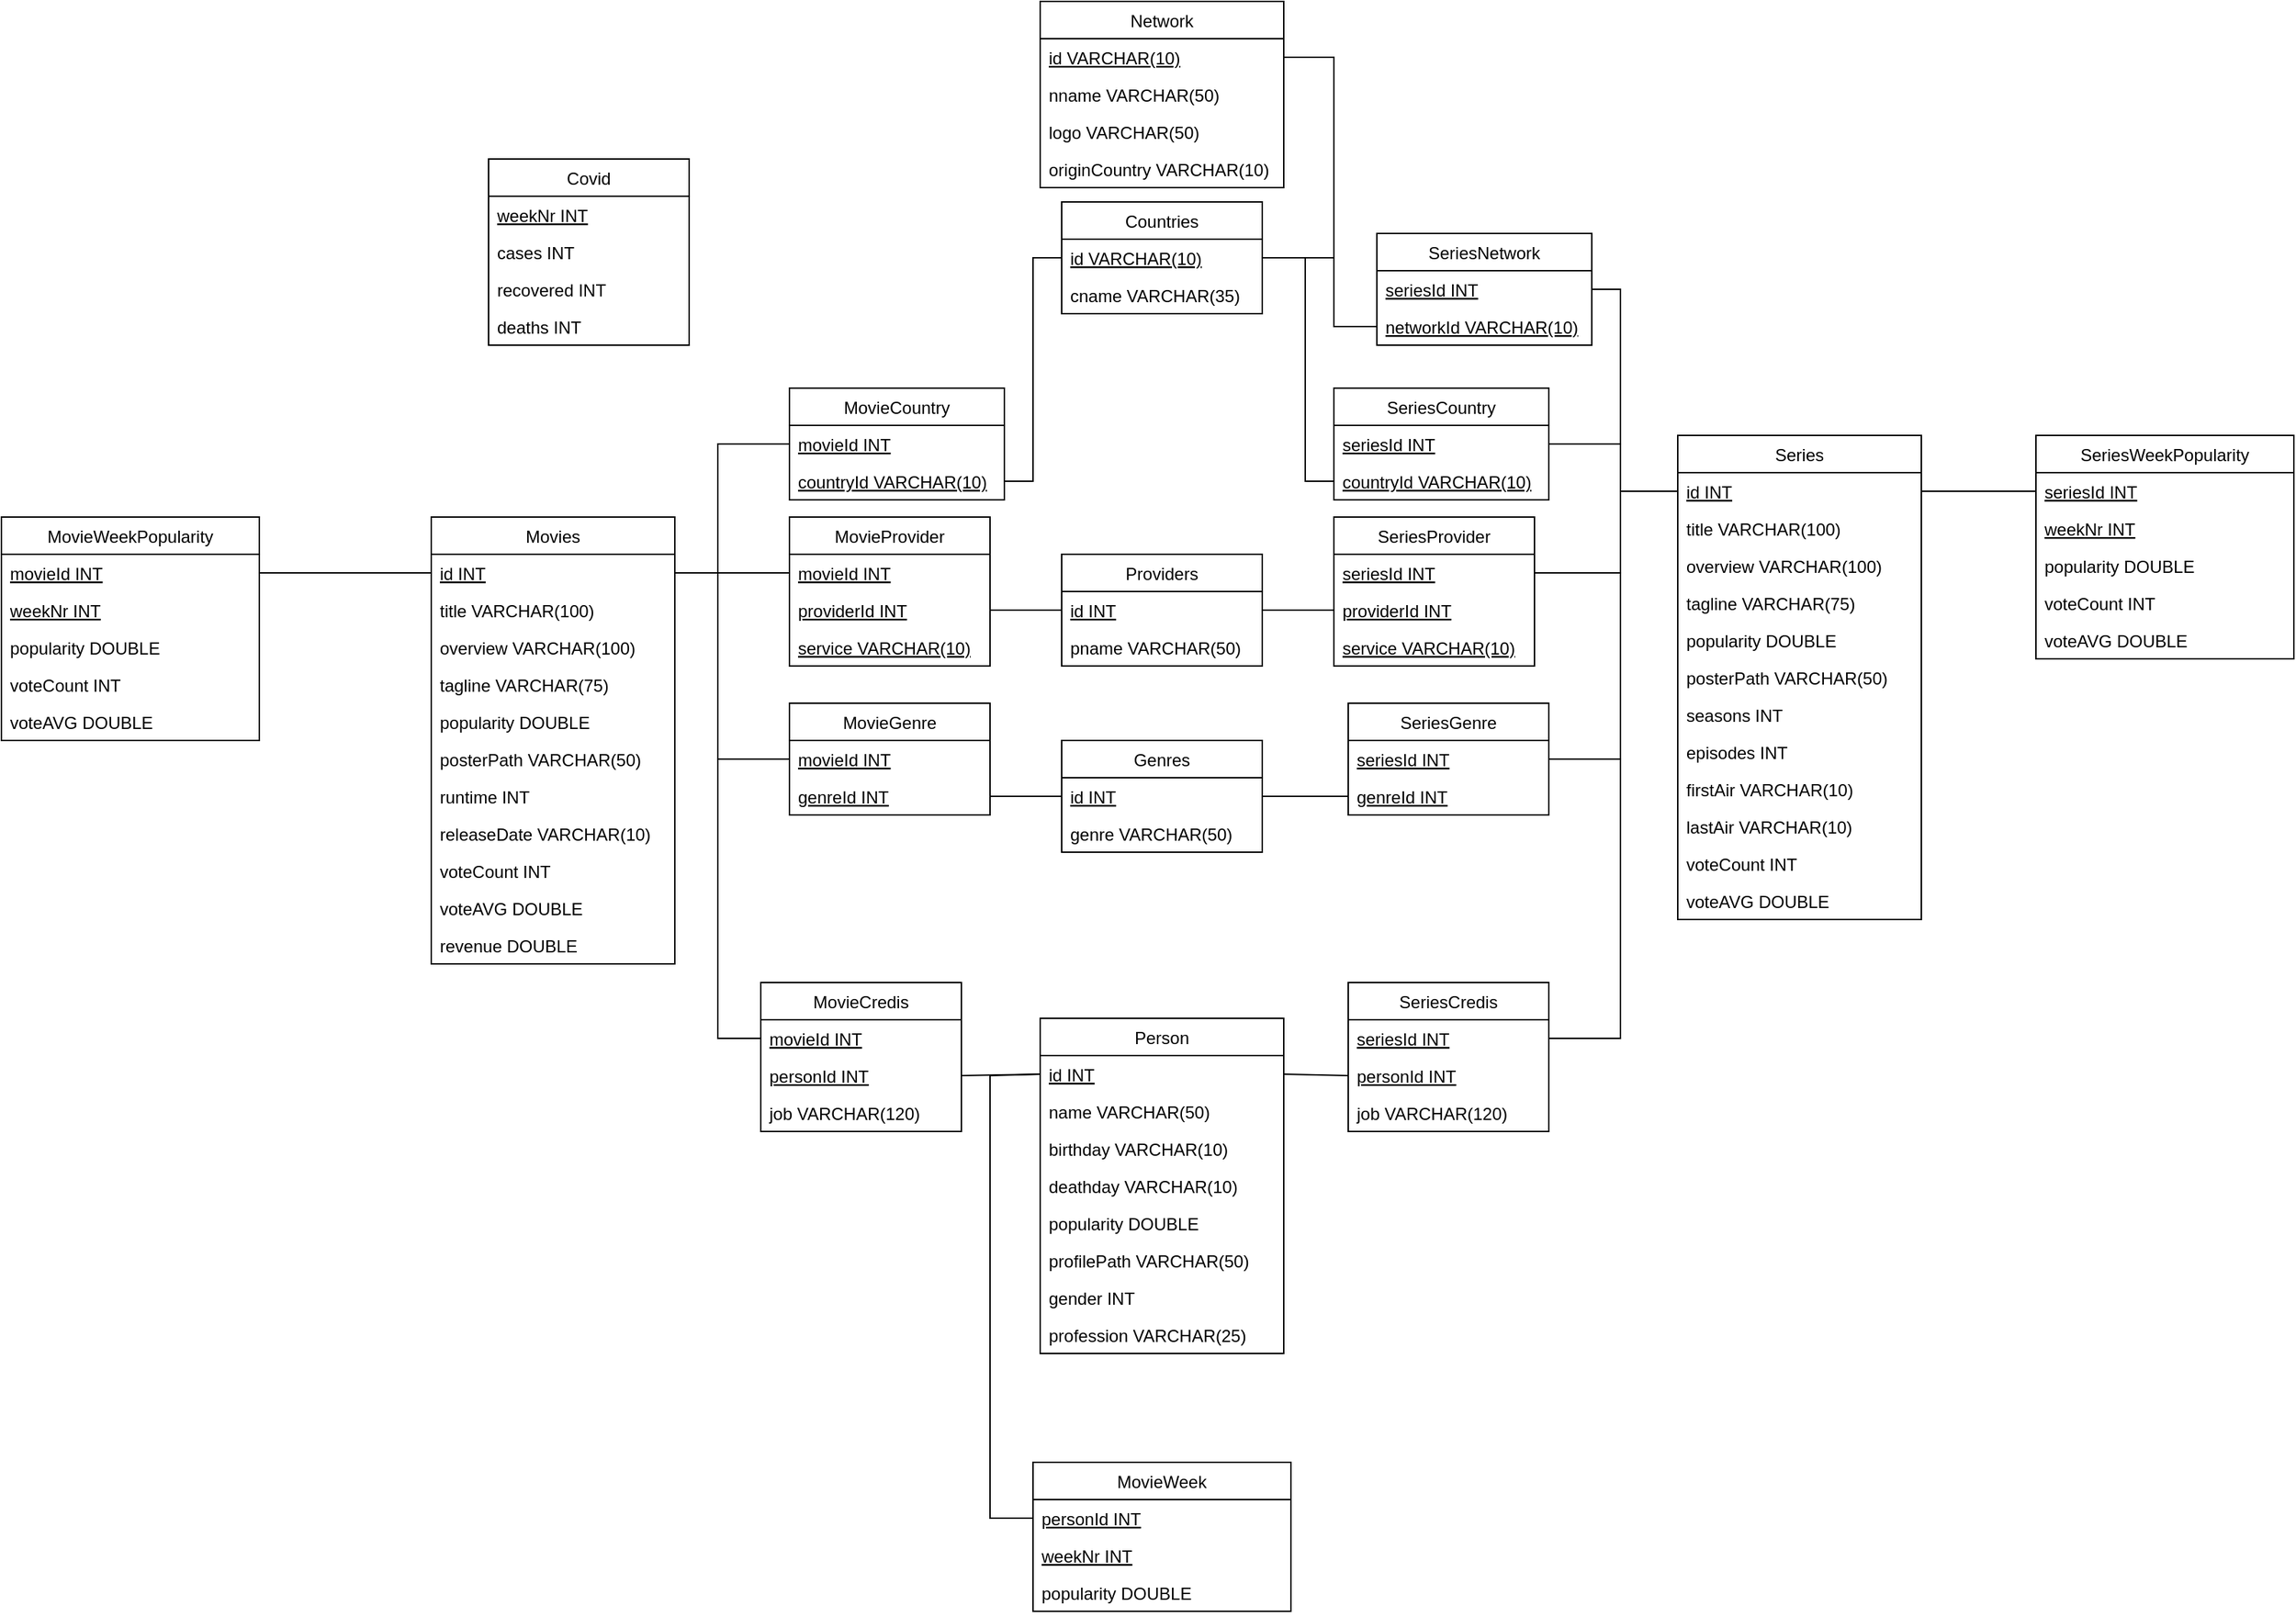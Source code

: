 <mxfile version="14.1.8" type="device"><diagram id="N5qf4eB5oFfuKfm-KICG" name="Seite-1"><mxGraphModel dx="1913" dy="1975" grid="1" gridSize="10" guides="1" tooltips="1" connect="1" arrows="1" fold="1" page="1" pageScale="1" pageWidth="827" pageHeight="1169" math="0" shadow="0"><root><mxCell id="0"/><mxCell id="1" parent="0"/><mxCell id="NU0fD-DpiRiLu9Qi3g50-1" value="Covid" style="swimlane;fontStyle=0;childLayout=stackLayout;horizontal=1;startSize=26;fillColor=none;horizontalStack=0;resizeParent=1;resizeParentMax=0;resizeLast=0;collapsible=1;marginBottom=0;" vertex="1" parent="1"><mxGeometry x="120" y="80" width="140" height="130" as="geometry"/></mxCell><mxCell id="NU0fD-DpiRiLu9Qi3g50-2" value="weekNr INT" style="text;strokeColor=none;fillColor=none;align=left;verticalAlign=top;spacingLeft=4;spacingRight=4;overflow=hidden;rotatable=0;points=[[0,0.5],[1,0.5]];portConstraint=eastwest;fontStyle=4" vertex="1" parent="NU0fD-DpiRiLu9Qi3g50-1"><mxGeometry y="26" width="140" height="26" as="geometry"/></mxCell><mxCell id="NU0fD-DpiRiLu9Qi3g50-3" value="cases INT" style="text;strokeColor=none;fillColor=none;align=left;verticalAlign=top;spacingLeft=4;spacingRight=4;overflow=hidden;rotatable=0;points=[[0,0.5],[1,0.5]];portConstraint=eastwest;" vertex="1" parent="NU0fD-DpiRiLu9Qi3g50-1"><mxGeometry y="52" width="140" height="26" as="geometry"/></mxCell><mxCell id="NU0fD-DpiRiLu9Qi3g50-4" value="recovered INT" style="text;strokeColor=none;fillColor=none;align=left;verticalAlign=top;spacingLeft=4;spacingRight=4;overflow=hidden;rotatable=0;points=[[0,0.5],[1,0.5]];portConstraint=eastwest;" vertex="1" parent="NU0fD-DpiRiLu9Qi3g50-1"><mxGeometry y="78" width="140" height="26" as="geometry"/></mxCell><mxCell id="NU0fD-DpiRiLu9Qi3g50-5" value="deaths INT" style="text;strokeColor=none;fillColor=none;align=left;verticalAlign=top;spacingLeft=4;spacingRight=4;overflow=hidden;rotatable=0;points=[[0,0.5],[1,0.5]];portConstraint=eastwest;" vertex="1" parent="NU0fD-DpiRiLu9Qi3g50-1"><mxGeometry y="104" width="140" height="26" as="geometry"/></mxCell><mxCell id="NU0fD-DpiRiLu9Qi3g50-6" value="Countries" style="swimlane;fontStyle=0;childLayout=stackLayout;horizontal=1;startSize=26;fillColor=none;horizontalStack=0;resizeParent=1;resizeParentMax=0;resizeLast=0;collapsible=1;marginBottom=0;" vertex="1" parent="1"><mxGeometry x="520" y="110" width="140" height="78" as="geometry"/></mxCell><mxCell id="NU0fD-DpiRiLu9Qi3g50-7" value="id VARCHAR(10)" style="text;strokeColor=none;fillColor=none;align=left;verticalAlign=top;spacingLeft=4;spacingRight=4;overflow=hidden;rotatable=0;points=[[0,0.5],[1,0.5]];portConstraint=eastwest;fontStyle=4" vertex="1" parent="NU0fD-DpiRiLu9Qi3g50-6"><mxGeometry y="26" width="140" height="26" as="geometry"/></mxCell><mxCell id="NU0fD-DpiRiLu9Qi3g50-8" value="cname VARCHAR(35)" style="text;strokeColor=none;fillColor=none;align=left;verticalAlign=top;spacingLeft=4;spacingRight=4;overflow=hidden;rotatable=0;points=[[0,0.5],[1,0.5]];portConstraint=eastwest;" vertex="1" parent="NU0fD-DpiRiLu9Qi3g50-6"><mxGeometry y="52" width="140" height="26" as="geometry"/></mxCell><mxCell id="NU0fD-DpiRiLu9Qi3g50-11" value="Providers" style="swimlane;fontStyle=0;childLayout=stackLayout;horizontal=1;startSize=26;fillColor=none;horizontalStack=0;resizeParent=1;resizeParentMax=0;resizeLast=0;collapsible=1;marginBottom=0;" vertex="1" parent="1"><mxGeometry x="520" y="356" width="140" height="78" as="geometry"/></mxCell><mxCell id="NU0fD-DpiRiLu9Qi3g50-12" value="id INT" style="text;strokeColor=none;fillColor=none;align=left;verticalAlign=top;spacingLeft=4;spacingRight=4;overflow=hidden;rotatable=0;points=[[0,0.5],[1,0.5]];portConstraint=eastwest;fontStyle=4" vertex="1" parent="NU0fD-DpiRiLu9Qi3g50-11"><mxGeometry y="26" width="140" height="26" as="geometry"/></mxCell><mxCell id="NU0fD-DpiRiLu9Qi3g50-13" value="pname VARCHAR(50)" style="text;strokeColor=none;fillColor=none;align=left;verticalAlign=top;spacingLeft=4;spacingRight=4;overflow=hidden;rotatable=0;points=[[0,0.5],[1,0.5]];portConstraint=eastwest;" vertex="1" parent="NU0fD-DpiRiLu9Qi3g50-11"><mxGeometry y="52" width="140" height="26" as="geometry"/></mxCell><mxCell id="NU0fD-DpiRiLu9Qi3g50-14" value="Network" style="swimlane;fontStyle=0;childLayout=stackLayout;horizontal=1;startSize=26;fillColor=none;horizontalStack=0;resizeParent=1;resizeParentMax=0;resizeLast=0;collapsible=1;marginBottom=0;" vertex="1" parent="1"><mxGeometry x="505" y="-30" width="170" height="130" as="geometry"/></mxCell><mxCell id="NU0fD-DpiRiLu9Qi3g50-15" value="id VARCHAR(10)" style="text;strokeColor=none;fillColor=none;align=left;verticalAlign=top;spacingLeft=4;spacingRight=4;overflow=hidden;rotatable=0;points=[[0,0.5],[1,0.5]];portConstraint=eastwest;fontStyle=4" vertex="1" parent="NU0fD-DpiRiLu9Qi3g50-14"><mxGeometry y="26" width="170" height="26" as="geometry"/></mxCell><mxCell id="NU0fD-DpiRiLu9Qi3g50-16" value="nname VARCHAR(50)" style="text;strokeColor=none;fillColor=none;align=left;verticalAlign=top;spacingLeft=4;spacingRight=4;overflow=hidden;rotatable=0;points=[[0,0.5],[1,0.5]];portConstraint=eastwest;" vertex="1" parent="NU0fD-DpiRiLu9Qi3g50-14"><mxGeometry y="52" width="170" height="26" as="geometry"/></mxCell><mxCell id="NU0fD-DpiRiLu9Qi3g50-17" value="logo VARCHAR(50)" style="text;strokeColor=none;fillColor=none;align=left;verticalAlign=top;spacingLeft=4;spacingRight=4;overflow=hidden;rotatable=0;points=[[0,0.5],[1,0.5]];portConstraint=eastwest;" vertex="1" parent="NU0fD-DpiRiLu9Qi3g50-14"><mxGeometry y="78" width="170" height="26" as="geometry"/></mxCell><mxCell id="NU0fD-DpiRiLu9Qi3g50-18" value="originCountry VARCHAR(10)" style="text;strokeColor=none;fillColor=none;align=left;verticalAlign=top;spacingLeft=4;spacingRight=4;overflow=hidden;rotatable=0;points=[[0,0.5],[1,0.5]];portConstraint=eastwest;" vertex="1" parent="NU0fD-DpiRiLu9Qi3g50-14"><mxGeometry y="104" width="170" height="26" as="geometry"/></mxCell><mxCell id="NU0fD-DpiRiLu9Qi3g50-20" value="Movies" style="swimlane;fontStyle=0;childLayout=stackLayout;horizontal=1;startSize=26;fillColor=none;horizontalStack=0;resizeParent=1;resizeParentMax=0;resizeLast=0;collapsible=1;marginBottom=0;" vertex="1" parent="1"><mxGeometry x="80" y="330" width="170" height="312" as="geometry"/></mxCell><mxCell id="NU0fD-DpiRiLu9Qi3g50-21" value="id INT" style="text;strokeColor=none;fillColor=none;align=left;verticalAlign=top;spacingLeft=4;spacingRight=4;overflow=hidden;rotatable=0;points=[[0,0.5],[1,0.5]];portConstraint=eastwest;fontStyle=4" vertex="1" parent="NU0fD-DpiRiLu9Qi3g50-20"><mxGeometry y="26" width="170" height="26" as="geometry"/></mxCell><mxCell id="NU0fD-DpiRiLu9Qi3g50-22" value="title VARCHAR(100)" style="text;strokeColor=none;fillColor=none;align=left;verticalAlign=top;spacingLeft=4;spacingRight=4;overflow=hidden;rotatable=0;points=[[0,0.5],[1,0.5]];portConstraint=eastwest;" vertex="1" parent="NU0fD-DpiRiLu9Qi3g50-20"><mxGeometry y="52" width="170" height="26" as="geometry"/></mxCell><mxCell id="NU0fD-DpiRiLu9Qi3g50-23" value="overview VARCHAR(100)" style="text;strokeColor=none;fillColor=none;align=left;verticalAlign=top;spacingLeft=4;spacingRight=4;overflow=hidden;rotatable=0;points=[[0,0.5],[1,0.5]];portConstraint=eastwest;" vertex="1" parent="NU0fD-DpiRiLu9Qi3g50-20"><mxGeometry y="78" width="170" height="26" as="geometry"/></mxCell><mxCell id="NU0fD-DpiRiLu9Qi3g50-28" value="tagline VARCHAR(75)" style="text;strokeColor=none;fillColor=none;align=left;verticalAlign=top;spacingLeft=4;spacingRight=4;overflow=hidden;rotatable=0;points=[[0,0.5],[1,0.5]];portConstraint=eastwest;" vertex="1" parent="NU0fD-DpiRiLu9Qi3g50-20"><mxGeometry y="104" width="170" height="26" as="geometry"/></mxCell><mxCell id="NU0fD-DpiRiLu9Qi3g50-24" value="popularity DOUBLE" style="text;strokeColor=none;fillColor=none;align=left;verticalAlign=top;spacingLeft=4;spacingRight=4;overflow=hidden;rotatable=0;points=[[0,0.5],[1,0.5]];portConstraint=eastwest;" vertex="1" parent="NU0fD-DpiRiLu9Qi3g50-20"><mxGeometry y="130" width="170" height="26" as="geometry"/></mxCell><mxCell id="NU0fD-DpiRiLu9Qi3g50-30" value="posterPath VARCHAR(50)" style="text;strokeColor=none;fillColor=none;align=left;verticalAlign=top;spacingLeft=4;spacingRight=4;overflow=hidden;rotatable=0;points=[[0,0.5],[1,0.5]];portConstraint=eastwest;" vertex="1" parent="NU0fD-DpiRiLu9Qi3g50-20"><mxGeometry y="156" width="170" height="26" as="geometry"/></mxCell><mxCell id="NU0fD-DpiRiLu9Qi3g50-26" value="runtime INT" style="text;strokeColor=none;fillColor=none;align=left;verticalAlign=top;spacingLeft=4;spacingRight=4;overflow=hidden;rotatable=0;points=[[0,0.5],[1,0.5]];portConstraint=eastwest;" vertex="1" parent="NU0fD-DpiRiLu9Qi3g50-20"><mxGeometry y="182" width="170" height="26" as="geometry"/></mxCell><mxCell id="NU0fD-DpiRiLu9Qi3g50-31" value="releaseDate VARCHAR(10)" style="text;strokeColor=none;fillColor=none;align=left;verticalAlign=top;spacingLeft=4;spacingRight=4;overflow=hidden;rotatable=0;points=[[0,0.5],[1,0.5]];portConstraint=eastwest;" vertex="1" parent="NU0fD-DpiRiLu9Qi3g50-20"><mxGeometry y="208" width="170" height="26" as="geometry"/></mxCell><mxCell id="NU0fD-DpiRiLu9Qi3g50-25" value="voteCount INT" style="text;strokeColor=none;fillColor=none;align=left;verticalAlign=top;spacingLeft=4;spacingRight=4;overflow=hidden;rotatable=0;points=[[0,0.5],[1,0.5]];portConstraint=eastwest;" vertex="1" parent="NU0fD-DpiRiLu9Qi3g50-20"><mxGeometry y="234" width="170" height="26" as="geometry"/></mxCell><mxCell id="NU0fD-DpiRiLu9Qi3g50-27" value="voteAVG DOUBLE" style="text;strokeColor=none;fillColor=none;align=left;verticalAlign=top;spacingLeft=4;spacingRight=4;overflow=hidden;rotatable=0;points=[[0,0.5],[1,0.5]];portConstraint=eastwest;" vertex="1" parent="NU0fD-DpiRiLu9Qi3g50-20"><mxGeometry y="260" width="170" height="26" as="geometry"/></mxCell><mxCell id="NU0fD-DpiRiLu9Qi3g50-29" value="revenue DOUBLE" style="text;strokeColor=none;fillColor=none;align=left;verticalAlign=top;spacingLeft=4;spacingRight=4;overflow=hidden;rotatable=0;points=[[0,0.5],[1,0.5]];portConstraint=eastwest;" vertex="1" parent="NU0fD-DpiRiLu9Qi3g50-20"><mxGeometry y="286" width="170" height="26" as="geometry"/></mxCell><mxCell id="NU0fD-DpiRiLu9Qi3g50-32" value="MovieProvider" style="swimlane;fontStyle=0;childLayout=stackLayout;horizontal=1;startSize=26;fillColor=none;horizontalStack=0;resizeParent=1;resizeParentMax=0;resizeLast=0;collapsible=1;marginBottom=0;" vertex="1" parent="1"><mxGeometry x="330" y="330" width="140" height="104" as="geometry"/></mxCell><mxCell id="NU0fD-DpiRiLu9Qi3g50-33" value="movieId INT" style="text;strokeColor=none;fillColor=none;align=left;verticalAlign=top;spacingLeft=4;spacingRight=4;overflow=hidden;rotatable=0;points=[[0,0.5],[1,0.5]];portConstraint=eastwest;fontStyle=4" vertex="1" parent="NU0fD-DpiRiLu9Qi3g50-32"><mxGeometry y="26" width="140" height="26" as="geometry"/></mxCell><mxCell id="NU0fD-DpiRiLu9Qi3g50-35" value="providerId INT" style="text;strokeColor=none;fillColor=none;align=left;verticalAlign=top;spacingLeft=4;spacingRight=4;overflow=hidden;rotatable=0;points=[[0,0.5],[1,0.5]];portConstraint=eastwest;fontStyle=4" vertex="1" parent="NU0fD-DpiRiLu9Qi3g50-32"><mxGeometry y="52" width="140" height="26" as="geometry"/></mxCell><mxCell id="NU0fD-DpiRiLu9Qi3g50-36" value="service VARCHAR(10)" style="text;strokeColor=none;fillColor=none;align=left;verticalAlign=top;spacingLeft=4;spacingRight=4;overflow=hidden;rotatable=0;points=[[0,0.5],[1,0.5]];portConstraint=eastwest;fontStyle=4" vertex="1" parent="NU0fD-DpiRiLu9Qi3g50-32"><mxGeometry y="78" width="140" height="26" as="geometry"/></mxCell><mxCell id="NU0fD-DpiRiLu9Qi3g50-37" value="" style="endArrow=none;html=1;rounded=0;exitX=1;exitY=0.5;exitDx=0;exitDy=0;entryX=0;entryY=0.5;entryDx=0;entryDy=0;" edge="1" parent="1" source="NU0fD-DpiRiLu9Qi3g50-35" target="NU0fD-DpiRiLu9Qi3g50-12"><mxGeometry relative="1" as="geometry"><mxPoint x="560" y="430" as="sourcePoint"/><mxPoint x="720" y="430" as="targetPoint"/><Array as="points"><mxPoint x="500" y="395"/></Array></mxGeometry></mxCell><mxCell id="NU0fD-DpiRiLu9Qi3g50-38" value="" style="endArrow=none;html=1;rounded=0;exitX=0;exitY=0.5;exitDx=0;exitDy=0;entryX=1;entryY=0.5;entryDx=0;entryDy=0;" edge="1" parent="1" source="NU0fD-DpiRiLu9Qi3g50-33" target="NU0fD-DpiRiLu9Qi3g50-21"><mxGeometry relative="1" as="geometry"><mxPoint x="440" y="530" as="sourcePoint"/><mxPoint x="600" y="530" as="targetPoint"/></mxGeometry></mxCell><mxCell id="NU0fD-DpiRiLu9Qi3g50-39" value="Genres" style="swimlane;fontStyle=0;childLayout=stackLayout;horizontal=1;startSize=26;fillColor=none;horizontalStack=0;resizeParent=1;resizeParentMax=0;resizeLast=0;collapsible=1;marginBottom=0;" vertex="1" parent="1"><mxGeometry x="520" y="486" width="140" height="78" as="geometry"/></mxCell><mxCell id="NU0fD-DpiRiLu9Qi3g50-40" value="id INT" style="text;strokeColor=none;fillColor=none;align=left;verticalAlign=top;spacingLeft=4;spacingRight=4;overflow=hidden;rotatable=0;points=[[0,0.5],[1,0.5]];portConstraint=eastwest;fontStyle=4" vertex="1" parent="NU0fD-DpiRiLu9Qi3g50-39"><mxGeometry y="26" width="140" height="26" as="geometry"/></mxCell><mxCell id="NU0fD-DpiRiLu9Qi3g50-41" value="genre VARCHAR(50)" style="text;strokeColor=none;fillColor=none;align=left;verticalAlign=top;spacingLeft=4;spacingRight=4;overflow=hidden;rotatable=0;points=[[0,0.5],[1,0.5]];portConstraint=eastwest;" vertex="1" parent="NU0fD-DpiRiLu9Qi3g50-39"><mxGeometry y="52" width="140" height="26" as="geometry"/></mxCell><mxCell id="NU0fD-DpiRiLu9Qi3g50-42" value="MovieGenre" style="swimlane;fontStyle=0;childLayout=stackLayout;horizontal=1;startSize=26;fillColor=none;horizontalStack=0;resizeParent=1;resizeParentMax=0;resizeLast=0;collapsible=1;marginBottom=0;" vertex="1" parent="1"><mxGeometry x="330" y="460" width="140" height="78" as="geometry"/></mxCell><mxCell id="NU0fD-DpiRiLu9Qi3g50-43" value="movieId INT" style="text;strokeColor=none;fillColor=none;align=left;verticalAlign=top;spacingLeft=4;spacingRight=4;overflow=hidden;rotatable=0;points=[[0,0.5],[1,0.5]];portConstraint=eastwest;fontStyle=4" vertex="1" parent="NU0fD-DpiRiLu9Qi3g50-42"><mxGeometry y="26" width="140" height="26" as="geometry"/></mxCell><mxCell id="NU0fD-DpiRiLu9Qi3g50-44" value="genreId INT" style="text;strokeColor=none;fillColor=none;align=left;verticalAlign=top;spacingLeft=4;spacingRight=4;overflow=hidden;rotatable=0;points=[[0,0.5],[1,0.5]];portConstraint=eastwest;fontStyle=4" vertex="1" parent="NU0fD-DpiRiLu9Qi3g50-42"><mxGeometry y="52" width="140" height="26" as="geometry"/></mxCell><mxCell id="NU0fD-DpiRiLu9Qi3g50-46" value="" style="endArrow=none;html=1;rounded=0;exitX=1;exitY=0.5;exitDx=0;exitDy=0;entryX=0;entryY=0.5;entryDx=0;entryDy=0;" edge="1" parent="1" source="NU0fD-DpiRiLu9Qi3g50-44" target="NU0fD-DpiRiLu9Qi3g50-40"><mxGeometry relative="1" as="geometry"><mxPoint x="470" y="570" as="sourcePoint"/><mxPoint x="630" y="570" as="targetPoint"/></mxGeometry></mxCell><mxCell id="NU0fD-DpiRiLu9Qi3g50-47" value="" style="endArrow=none;html=1;rounded=0;exitX=1;exitY=0.5;exitDx=0;exitDy=0;entryX=0;entryY=0.5;entryDx=0;entryDy=0;" edge="1" parent="1" source="NU0fD-DpiRiLu9Qi3g50-21" target="NU0fD-DpiRiLu9Qi3g50-43"><mxGeometry relative="1" as="geometry"><mxPoint x="300" y="600" as="sourcePoint"/><mxPoint x="460" y="600" as="targetPoint"/><Array as="points"><mxPoint x="280" y="369"/><mxPoint x="280" y="499"/></Array></mxGeometry></mxCell><mxCell id="NU0fD-DpiRiLu9Qi3g50-48" value="MovieCountry" style="swimlane;fontStyle=0;childLayout=stackLayout;horizontal=1;startSize=26;fillColor=none;horizontalStack=0;resizeParent=1;resizeParentMax=0;resizeLast=0;collapsible=1;marginBottom=0;" vertex="1" parent="1"><mxGeometry x="330" y="240" width="150" height="78" as="geometry"/></mxCell><mxCell id="NU0fD-DpiRiLu9Qi3g50-49" value="movieId INT" style="text;strokeColor=none;fillColor=none;align=left;verticalAlign=top;spacingLeft=4;spacingRight=4;overflow=hidden;rotatable=0;points=[[0,0.5],[1,0.5]];portConstraint=eastwest;fontStyle=4" vertex="1" parent="NU0fD-DpiRiLu9Qi3g50-48"><mxGeometry y="26" width="150" height="26" as="geometry"/></mxCell><mxCell id="NU0fD-DpiRiLu9Qi3g50-50" value="countryId VARCHAR(10)" style="text;strokeColor=none;fillColor=none;align=left;verticalAlign=top;spacingLeft=4;spacingRight=4;overflow=hidden;rotatable=0;points=[[0,0.5],[1,0.5]];portConstraint=eastwest;fontStyle=4" vertex="1" parent="NU0fD-DpiRiLu9Qi3g50-48"><mxGeometry y="52" width="150" height="26" as="geometry"/></mxCell><mxCell id="NU0fD-DpiRiLu9Qi3g50-51" value="" style="endArrow=none;html=1;rounded=0;exitX=1;exitY=0.5;exitDx=0;exitDy=0;entryX=0;entryY=0.5;entryDx=0;entryDy=0;" edge="1" parent="1" source="NU0fD-DpiRiLu9Qi3g50-21" target="NU0fD-DpiRiLu9Qi3g50-49"><mxGeometry relative="1" as="geometry"><mxPoint x="210" y="300" as="sourcePoint"/><mxPoint x="370" y="300" as="targetPoint"/><Array as="points"><mxPoint x="280" y="369"/><mxPoint x="280" y="279"/></Array></mxGeometry></mxCell><mxCell id="NU0fD-DpiRiLu9Qi3g50-52" value="" style="endArrow=none;html=1;rounded=0;entryX=1;entryY=0.5;entryDx=0;entryDy=0;exitX=0;exitY=0.5;exitDx=0;exitDy=0;" edge="1" parent="1" source="NU0fD-DpiRiLu9Qi3g50-7" target="NU0fD-DpiRiLu9Qi3g50-50"><mxGeometry relative="1" as="geometry"><mxPoint x="550" y="149" as="sourcePoint"/><mxPoint x="680" y="190" as="targetPoint"/><Array as="points"><mxPoint x="500" y="149"/><mxPoint x="500" y="305"/></Array></mxGeometry></mxCell><mxCell id="NU0fD-DpiRiLu9Qi3g50-53" value="" style="endArrow=none;html=1;rounded=0;exitX=1;exitY=0.5;exitDx=0;exitDy=0;entryX=1;entryY=0.5;entryDx=0;entryDy=0;" edge="1" parent="1" source="NU0fD-DpiRiLu9Qi3g50-7" target="NU0fD-DpiRiLu9Qi3g50-15"><mxGeometry relative="1" as="geometry"><mxPoint x="730" y="210" as="sourcePoint"/><mxPoint x="740" y="97" as="targetPoint"/><Array as="points"><mxPoint x="710" y="149"/><mxPoint x="710" y="9"/></Array></mxGeometry></mxCell><mxCell id="NU0fD-DpiRiLu9Qi3g50-54" value="MovieWeekPopularity" style="swimlane;fontStyle=0;childLayout=stackLayout;horizontal=1;startSize=26;fillColor=none;horizontalStack=0;resizeParent=1;resizeParentMax=0;resizeLast=0;collapsible=1;marginBottom=0;" vertex="1" parent="1"><mxGeometry x="-220" y="330" width="180" height="156" as="geometry"/></mxCell><mxCell id="NU0fD-DpiRiLu9Qi3g50-55" value="movieId INT" style="text;strokeColor=none;fillColor=none;align=left;verticalAlign=top;spacingLeft=4;spacingRight=4;overflow=hidden;rotatable=0;points=[[0,0.5],[1,0.5]];portConstraint=eastwest;fontStyle=4" vertex="1" parent="NU0fD-DpiRiLu9Qi3g50-54"><mxGeometry y="26" width="180" height="26" as="geometry"/></mxCell><mxCell id="NU0fD-DpiRiLu9Qi3g50-56" value="weekNr INT" style="text;strokeColor=none;fillColor=none;align=left;verticalAlign=top;spacingLeft=4;spacingRight=4;overflow=hidden;rotatable=0;points=[[0,0.5],[1,0.5]];portConstraint=eastwest;fontStyle=4" vertex="1" parent="NU0fD-DpiRiLu9Qi3g50-54"><mxGeometry y="52" width="180" height="26" as="geometry"/></mxCell><mxCell id="NU0fD-DpiRiLu9Qi3g50-57" value="popularity DOUBLE" style="text;strokeColor=none;fillColor=none;align=left;verticalAlign=top;spacingLeft=4;spacingRight=4;overflow=hidden;rotatable=0;points=[[0,0.5],[1,0.5]];portConstraint=eastwest;" vertex="1" parent="NU0fD-DpiRiLu9Qi3g50-54"><mxGeometry y="78" width="180" height="26" as="geometry"/></mxCell><mxCell id="NU0fD-DpiRiLu9Qi3g50-58" value="voteCount INT" style="text;strokeColor=none;fillColor=none;align=left;verticalAlign=top;spacingLeft=4;spacingRight=4;overflow=hidden;rotatable=0;points=[[0,0.5],[1,0.5]];portConstraint=eastwest;" vertex="1" parent="NU0fD-DpiRiLu9Qi3g50-54"><mxGeometry y="104" width="180" height="26" as="geometry"/></mxCell><mxCell id="NU0fD-DpiRiLu9Qi3g50-59" value="voteAVG DOUBLE" style="text;strokeColor=none;fillColor=none;align=left;verticalAlign=top;spacingLeft=4;spacingRight=4;overflow=hidden;rotatable=0;points=[[0,0.5],[1,0.5]];portConstraint=eastwest;" vertex="1" parent="NU0fD-DpiRiLu9Qi3g50-54"><mxGeometry y="130" width="180" height="26" as="geometry"/></mxCell><mxCell id="NU0fD-DpiRiLu9Qi3g50-60" value="" style="endArrow=none;html=1;rounded=0;exitX=1;exitY=0.5;exitDx=0;exitDy=0;entryX=0;entryY=0.5;entryDx=0;entryDy=0;" edge="1" parent="1" source="NU0fD-DpiRiLu9Qi3g50-55" target="NU0fD-DpiRiLu9Qi3g50-21"><mxGeometry relative="1" as="geometry"><mxPoint x="-90" y="530" as="sourcePoint"/><mxPoint x="70" y="530" as="targetPoint"/></mxGeometry></mxCell><mxCell id="NU0fD-DpiRiLu9Qi3g50-61" value="Series" style="swimlane;fontStyle=0;childLayout=stackLayout;horizontal=1;startSize=26;fillColor=none;horizontalStack=0;resizeParent=1;resizeParentMax=0;resizeLast=0;collapsible=1;marginBottom=0;" vertex="1" parent="1"><mxGeometry x="950" y="273" width="170" height="338" as="geometry"/></mxCell><mxCell id="NU0fD-DpiRiLu9Qi3g50-62" value="id INT" style="text;strokeColor=none;fillColor=none;align=left;verticalAlign=top;spacingLeft=4;spacingRight=4;overflow=hidden;rotatable=0;points=[[0,0.5],[1,0.5]];portConstraint=eastwest;fontStyle=4" vertex="1" parent="NU0fD-DpiRiLu9Qi3g50-61"><mxGeometry y="26" width="170" height="26" as="geometry"/></mxCell><mxCell id="NU0fD-DpiRiLu9Qi3g50-63" value="title VARCHAR(100)" style="text;strokeColor=none;fillColor=none;align=left;verticalAlign=top;spacingLeft=4;spacingRight=4;overflow=hidden;rotatable=0;points=[[0,0.5],[1,0.5]];portConstraint=eastwest;" vertex="1" parent="NU0fD-DpiRiLu9Qi3g50-61"><mxGeometry y="52" width="170" height="26" as="geometry"/></mxCell><mxCell id="NU0fD-DpiRiLu9Qi3g50-64" value="overview VARCHAR(100)" style="text;strokeColor=none;fillColor=none;align=left;verticalAlign=top;spacingLeft=4;spacingRight=4;overflow=hidden;rotatable=0;points=[[0,0.5],[1,0.5]];portConstraint=eastwest;" vertex="1" parent="NU0fD-DpiRiLu9Qi3g50-61"><mxGeometry y="78" width="170" height="26" as="geometry"/></mxCell><mxCell id="NU0fD-DpiRiLu9Qi3g50-65" value="tagline VARCHAR(75)" style="text;strokeColor=none;fillColor=none;align=left;verticalAlign=top;spacingLeft=4;spacingRight=4;overflow=hidden;rotatable=0;points=[[0,0.5],[1,0.5]];portConstraint=eastwest;" vertex="1" parent="NU0fD-DpiRiLu9Qi3g50-61"><mxGeometry y="104" width="170" height="26" as="geometry"/></mxCell><mxCell id="NU0fD-DpiRiLu9Qi3g50-66" value="popularity DOUBLE" style="text;strokeColor=none;fillColor=none;align=left;verticalAlign=top;spacingLeft=4;spacingRight=4;overflow=hidden;rotatable=0;points=[[0,0.5],[1,0.5]];portConstraint=eastwest;" vertex="1" parent="NU0fD-DpiRiLu9Qi3g50-61"><mxGeometry y="130" width="170" height="26" as="geometry"/></mxCell><mxCell id="NU0fD-DpiRiLu9Qi3g50-67" value="posterPath VARCHAR(50)" style="text;strokeColor=none;fillColor=none;align=left;verticalAlign=top;spacingLeft=4;spacingRight=4;overflow=hidden;rotatable=0;points=[[0,0.5],[1,0.5]];portConstraint=eastwest;" vertex="1" parent="NU0fD-DpiRiLu9Qi3g50-61"><mxGeometry y="156" width="170" height="26" as="geometry"/></mxCell><mxCell id="NU0fD-DpiRiLu9Qi3g50-68" value="seasons INT" style="text;strokeColor=none;fillColor=none;align=left;verticalAlign=top;spacingLeft=4;spacingRight=4;overflow=hidden;rotatable=0;points=[[0,0.5],[1,0.5]];portConstraint=eastwest;" vertex="1" parent="NU0fD-DpiRiLu9Qi3g50-61"><mxGeometry y="182" width="170" height="26" as="geometry"/></mxCell><mxCell id="NU0fD-DpiRiLu9Qi3g50-74" value="episodes INT" style="text;strokeColor=none;fillColor=none;align=left;verticalAlign=top;spacingLeft=4;spacingRight=4;overflow=hidden;rotatable=0;points=[[0,0.5],[1,0.5]];portConstraint=eastwest;" vertex="1" parent="NU0fD-DpiRiLu9Qi3g50-61"><mxGeometry y="208" width="170" height="26" as="geometry"/></mxCell><mxCell id="NU0fD-DpiRiLu9Qi3g50-69" value="firstAir VARCHAR(10)" style="text;strokeColor=none;fillColor=none;align=left;verticalAlign=top;spacingLeft=4;spacingRight=4;overflow=hidden;rotatable=0;points=[[0,0.5],[1,0.5]];portConstraint=eastwest;" vertex="1" parent="NU0fD-DpiRiLu9Qi3g50-61"><mxGeometry y="234" width="170" height="26" as="geometry"/></mxCell><mxCell id="NU0fD-DpiRiLu9Qi3g50-73" value="lastAir VARCHAR(10)" style="text;strokeColor=none;fillColor=none;align=left;verticalAlign=top;spacingLeft=4;spacingRight=4;overflow=hidden;rotatable=0;points=[[0,0.5],[1,0.5]];portConstraint=eastwest;" vertex="1" parent="NU0fD-DpiRiLu9Qi3g50-61"><mxGeometry y="260" width="170" height="26" as="geometry"/></mxCell><mxCell id="NU0fD-DpiRiLu9Qi3g50-70" value="voteCount INT" style="text;strokeColor=none;fillColor=none;align=left;verticalAlign=top;spacingLeft=4;spacingRight=4;overflow=hidden;rotatable=0;points=[[0,0.5],[1,0.5]];portConstraint=eastwest;" vertex="1" parent="NU0fD-DpiRiLu9Qi3g50-61"><mxGeometry y="286" width="170" height="26" as="geometry"/></mxCell><mxCell id="NU0fD-DpiRiLu9Qi3g50-71" value="voteAVG DOUBLE" style="text;strokeColor=none;fillColor=none;align=left;verticalAlign=top;spacingLeft=4;spacingRight=4;overflow=hidden;rotatable=0;points=[[0,0.5],[1,0.5]];portConstraint=eastwest;" vertex="1" parent="NU0fD-DpiRiLu9Qi3g50-61"><mxGeometry y="312" width="170" height="26" as="geometry"/></mxCell><mxCell id="NU0fD-DpiRiLu9Qi3g50-75" value="" style="endArrow=none;html=1;rounded=0;entryX=0;entryY=0.5;entryDx=0;entryDy=0;exitX=1;exitY=0.5;exitDx=0;exitDy=0;" edge="1" parent="1" source="NU0fD-DpiRiLu9Qi3g50-40" target="NU0fD-DpiRiLu9Qi3g50-78"><mxGeometry relative="1" as="geometry"><mxPoint x="710" y="380" as="sourcePoint"/><mxPoint x="870" y="380" as="targetPoint"/></mxGeometry></mxCell><mxCell id="NU0fD-DpiRiLu9Qi3g50-76" value="SeriesGenre" style="swimlane;fontStyle=0;childLayout=stackLayout;horizontal=1;startSize=26;fillColor=none;horizontalStack=0;resizeParent=1;resizeParentMax=0;resizeLast=0;collapsible=1;marginBottom=0;" vertex="1" parent="1"><mxGeometry x="720" y="460" width="140" height="78" as="geometry"/></mxCell><mxCell id="NU0fD-DpiRiLu9Qi3g50-77" value="seriesId INT" style="text;strokeColor=none;fillColor=none;align=left;verticalAlign=top;spacingLeft=4;spacingRight=4;overflow=hidden;rotatable=0;points=[[0,0.5],[1,0.5]];portConstraint=eastwest;fontStyle=4" vertex="1" parent="NU0fD-DpiRiLu9Qi3g50-76"><mxGeometry y="26" width="140" height="26" as="geometry"/></mxCell><mxCell id="NU0fD-DpiRiLu9Qi3g50-78" value="genreId INT" style="text;strokeColor=none;fillColor=none;align=left;verticalAlign=top;spacingLeft=4;spacingRight=4;overflow=hidden;rotatable=0;points=[[0,0.5],[1,0.5]];portConstraint=eastwest;fontStyle=4" vertex="1" parent="NU0fD-DpiRiLu9Qi3g50-76"><mxGeometry y="52" width="140" height="26" as="geometry"/></mxCell><mxCell id="NU0fD-DpiRiLu9Qi3g50-79" value="" style="endArrow=none;html=1;rounded=0;exitX=1;exitY=0.5;exitDx=0;exitDy=0;entryX=0;entryY=0.5;entryDx=0;entryDy=0;" edge="1" parent="1" source="NU0fD-DpiRiLu9Qi3g50-77" target="NU0fD-DpiRiLu9Qi3g50-62"><mxGeometry relative="1" as="geometry"><mxPoint x="860" y="590" as="sourcePoint"/><mxPoint x="1020" y="590" as="targetPoint"/><Array as="points"><mxPoint x="910" y="499"/><mxPoint x="910" y="312"/></Array></mxGeometry></mxCell><mxCell id="NU0fD-DpiRiLu9Qi3g50-80" value="SeriesCountry" style="swimlane;fontStyle=0;childLayout=stackLayout;horizontal=1;startSize=26;fillColor=none;horizontalStack=0;resizeParent=1;resizeParentMax=0;resizeLast=0;collapsible=1;marginBottom=0;" vertex="1" parent="1"><mxGeometry x="710" y="240" width="150" height="78" as="geometry"/></mxCell><mxCell id="NU0fD-DpiRiLu9Qi3g50-81" value="seriesId INT" style="text;strokeColor=none;fillColor=none;align=left;verticalAlign=top;spacingLeft=4;spacingRight=4;overflow=hidden;rotatable=0;points=[[0,0.5],[1,0.5]];portConstraint=eastwest;fontStyle=4" vertex="1" parent="NU0fD-DpiRiLu9Qi3g50-80"><mxGeometry y="26" width="150" height="26" as="geometry"/></mxCell><mxCell id="NU0fD-DpiRiLu9Qi3g50-82" value="countryId VARCHAR(10)" style="text;strokeColor=none;fillColor=none;align=left;verticalAlign=top;spacingLeft=4;spacingRight=4;overflow=hidden;rotatable=0;points=[[0,0.5],[1,0.5]];portConstraint=eastwest;fontStyle=4" vertex="1" parent="NU0fD-DpiRiLu9Qi3g50-80"><mxGeometry y="52" width="150" height="26" as="geometry"/></mxCell><mxCell id="NU0fD-DpiRiLu9Qi3g50-83" value="" style="endArrow=none;html=1;rounded=0;exitX=1;exitY=0.5;exitDx=0;exitDy=0;entryX=0;entryY=0.5;entryDx=0;entryDy=0;" edge="1" parent="1" source="NU0fD-DpiRiLu9Qi3g50-81" target="NU0fD-DpiRiLu9Qi3g50-62"><mxGeometry relative="1" as="geometry"><mxPoint x="740" y="380" as="sourcePoint"/><mxPoint x="900" y="380" as="targetPoint"/><Array as="points"><mxPoint x="910" y="279"/><mxPoint x="910" y="312"/></Array></mxGeometry></mxCell><mxCell id="NU0fD-DpiRiLu9Qi3g50-84" value="" style="endArrow=none;html=1;rounded=0;exitX=0;exitY=0.5;exitDx=0;exitDy=0;entryX=1;entryY=0.5;entryDx=0;entryDy=0;" edge="1" parent="1" source="NU0fD-DpiRiLu9Qi3g50-82" target="NU0fD-DpiRiLu9Qi3g50-7"><mxGeometry relative="1" as="geometry"><mxPoint x="580" y="220" as="sourcePoint"/><mxPoint x="740" y="220" as="targetPoint"/><Array as="points"><mxPoint x="690" y="305"/><mxPoint x="690" y="149"/></Array></mxGeometry></mxCell><mxCell id="NU0fD-DpiRiLu9Qi3g50-85" value="SeriesNetwork" style="swimlane;fontStyle=0;childLayout=stackLayout;horizontal=1;startSize=26;fillColor=none;horizontalStack=0;resizeParent=1;resizeParentMax=0;resizeLast=0;collapsible=1;marginBottom=0;" vertex="1" parent="1"><mxGeometry x="740" y="132" width="150" height="78" as="geometry"/></mxCell><mxCell id="NU0fD-DpiRiLu9Qi3g50-86" value="seriesId INT" style="text;strokeColor=none;fillColor=none;align=left;verticalAlign=top;spacingLeft=4;spacingRight=4;overflow=hidden;rotatable=0;points=[[0,0.5],[1,0.5]];portConstraint=eastwest;fontStyle=4" vertex="1" parent="NU0fD-DpiRiLu9Qi3g50-85"><mxGeometry y="26" width="150" height="26" as="geometry"/></mxCell><mxCell id="NU0fD-DpiRiLu9Qi3g50-87" value="networkId VARCHAR(10)" style="text;strokeColor=none;fillColor=none;align=left;verticalAlign=top;spacingLeft=4;spacingRight=4;overflow=hidden;rotatable=0;points=[[0,0.5],[1,0.5]];portConstraint=eastwest;fontStyle=4" vertex="1" parent="NU0fD-DpiRiLu9Qi3g50-85"><mxGeometry y="52" width="150" height="26" as="geometry"/></mxCell><mxCell id="NU0fD-DpiRiLu9Qi3g50-88" value="" style="endArrow=none;html=1;rounded=0;exitX=0;exitY=0.5;exitDx=0;exitDy=0;entryX=1;entryY=0.5;entryDx=0;entryDy=0;" edge="1" parent="1" source="NU0fD-DpiRiLu9Qi3g50-62" target="NU0fD-DpiRiLu9Qi3g50-86"><mxGeometry relative="1" as="geometry"><mxPoint x="980" y="210" as="sourcePoint"/><mxPoint x="1140" y="210" as="targetPoint"/><Array as="points"><mxPoint x="910" y="312"/><mxPoint x="910" y="171"/></Array></mxGeometry></mxCell><mxCell id="NU0fD-DpiRiLu9Qi3g50-89" value="" style="endArrow=none;html=1;rounded=0;entryX=0;entryY=0.5;entryDx=0;entryDy=0;exitX=1;exitY=0.5;exitDx=0;exitDy=0;" edge="1" parent="1" source="NU0fD-DpiRiLu9Qi3g50-15" target="NU0fD-DpiRiLu9Qi3g50-87"><mxGeometry relative="1" as="geometry"><mxPoint x="560" y="200" as="sourcePoint"/><mxPoint x="720" y="200" as="targetPoint"/><Array as="points"><mxPoint x="710" y="9"/><mxPoint x="710" y="197"/></Array></mxGeometry></mxCell><mxCell id="NU0fD-DpiRiLu9Qi3g50-90" value="SeriesWeekPopularity" style="swimlane;fontStyle=0;childLayout=stackLayout;horizontal=1;startSize=26;fillColor=none;horizontalStack=0;resizeParent=1;resizeParentMax=0;resizeLast=0;collapsible=1;marginBottom=0;" vertex="1" parent="1"><mxGeometry x="1200" y="273" width="180" height="156" as="geometry"/></mxCell><mxCell id="NU0fD-DpiRiLu9Qi3g50-91" value="seriesId INT" style="text;strokeColor=none;fillColor=none;align=left;verticalAlign=top;spacingLeft=4;spacingRight=4;overflow=hidden;rotatable=0;points=[[0,0.5],[1,0.5]];portConstraint=eastwest;fontStyle=4" vertex="1" parent="NU0fD-DpiRiLu9Qi3g50-90"><mxGeometry y="26" width="180" height="26" as="geometry"/></mxCell><mxCell id="NU0fD-DpiRiLu9Qi3g50-92" value="weekNr INT" style="text;strokeColor=none;fillColor=none;align=left;verticalAlign=top;spacingLeft=4;spacingRight=4;overflow=hidden;rotatable=0;points=[[0,0.5],[1,0.5]];portConstraint=eastwest;fontStyle=4" vertex="1" parent="NU0fD-DpiRiLu9Qi3g50-90"><mxGeometry y="52" width="180" height="26" as="geometry"/></mxCell><mxCell id="NU0fD-DpiRiLu9Qi3g50-93" value="popularity DOUBLE" style="text;strokeColor=none;fillColor=none;align=left;verticalAlign=top;spacingLeft=4;spacingRight=4;overflow=hidden;rotatable=0;points=[[0,0.5],[1,0.5]];portConstraint=eastwest;" vertex="1" parent="NU0fD-DpiRiLu9Qi3g50-90"><mxGeometry y="78" width="180" height="26" as="geometry"/></mxCell><mxCell id="NU0fD-DpiRiLu9Qi3g50-94" value="voteCount INT" style="text;strokeColor=none;fillColor=none;align=left;verticalAlign=top;spacingLeft=4;spacingRight=4;overflow=hidden;rotatable=0;points=[[0,0.5],[1,0.5]];portConstraint=eastwest;" vertex="1" parent="NU0fD-DpiRiLu9Qi3g50-90"><mxGeometry y="104" width="180" height="26" as="geometry"/></mxCell><mxCell id="NU0fD-DpiRiLu9Qi3g50-95" value="voteAVG DOUBLE" style="text;strokeColor=none;fillColor=none;align=left;verticalAlign=top;spacingLeft=4;spacingRight=4;overflow=hidden;rotatable=0;points=[[0,0.5],[1,0.5]];portConstraint=eastwest;" vertex="1" parent="NU0fD-DpiRiLu9Qi3g50-90"><mxGeometry y="130" width="180" height="26" as="geometry"/></mxCell><mxCell id="NU0fD-DpiRiLu9Qi3g50-96" value="" style="endArrow=none;html=1;rounded=0;exitX=1;exitY=0.5;exitDx=0;exitDy=0;entryX=0;entryY=0.5;entryDx=0;entryDy=0;" edge="1" parent="1" source="NU0fD-DpiRiLu9Qi3g50-62" target="NU0fD-DpiRiLu9Qi3g50-91"><mxGeometry relative="1" as="geometry"><mxPoint x="1140" y="320" as="sourcePoint"/><mxPoint x="1300" y="320" as="targetPoint"/></mxGeometry></mxCell><mxCell id="NU0fD-DpiRiLu9Qi3g50-97" value="Person" style="swimlane;fontStyle=0;childLayout=stackLayout;horizontal=1;startSize=26;fillColor=none;horizontalStack=0;resizeParent=1;resizeParentMax=0;resizeLast=0;collapsible=1;marginBottom=0;" vertex="1" parent="1"><mxGeometry x="505" y="680" width="170" height="234" as="geometry"/></mxCell><mxCell id="NU0fD-DpiRiLu9Qi3g50-98" value="id INT" style="text;strokeColor=none;fillColor=none;align=left;verticalAlign=top;spacingLeft=4;spacingRight=4;overflow=hidden;rotatable=0;points=[[0,0.5],[1,0.5]];portConstraint=eastwest;fontStyle=4" vertex="1" parent="NU0fD-DpiRiLu9Qi3g50-97"><mxGeometry y="26" width="170" height="26" as="geometry"/></mxCell><mxCell id="NU0fD-DpiRiLu9Qi3g50-99" value="name VARCHAR(50)" style="text;strokeColor=none;fillColor=none;align=left;verticalAlign=top;spacingLeft=4;spacingRight=4;overflow=hidden;rotatable=0;points=[[0,0.5],[1,0.5]];portConstraint=eastwest;" vertex="1" parent="NU0fD-DpiRiLu9Qi3g50-97"><mxGeometry y="52" width="170" height="26" as="geometry"/></mxCell><mxCell id="NU0fD-DpiRiLu9Qi3g50-100" value="birthday VARCHAR(10)" style="text;strokeColor=none;fillColor=none;align=left;verticalAlign=top;spacingLeft=4;spacingRight=4;overflow=hidden;rotatable=0;points=[[0,0.5],[1,0.5]];portConstraint=eastwest;" vertex="1" parent="NU0fD-DpiRiLu9Qi3g50-97"><mxGeometry y="78" width="170" height="26" as="geometry"/></mxCell><mxCell id="NU0fD-DpiRiLu9Qi3g50-101" value="deathday VARCHAR(10)" style="text;strokeColor=none;fillColor=none;align=left;verticalAlign=top;spacingLeft=4;spacingRight=4;overflow=hidden;rotatable=0;points=[[0,0.5],[1,0.5]];portConstraint=eastwest;" vertex="1" parent="NU0fD-DpiRiLu9Qi3g50-97"><mxGeometry y="104" width="170" height="26" as="geometry"/></mxCell><mxCell id="NU0fD-DpiRiLu9Qi3g50-102" value="popularity DOUBLE" style="text;strokeColor=none;fillColor=none;align=left;verticalAlign=top;spacingLeft=4;spacingRight=4;overflow=hidden;rotatable=0;points=[[0,0.5],[1,0.5]];portConstraint=eastwest;" vertex="1" parent="NU0fD-DpiRiLu9Qi3g50-97"><mxGeometry y="130" width="170" height="26" as="geometry"/></mxCell><mxCell id="NU0fD-DpiRiLu9Qi3g50-103" value="profilePath VARCHAR(50)" style="text;strokeColor=none;fillColor=none;align=left;verticalAlign=top;spacingLeft=4;spacingRight=4;overflow=hidden;rotatable=0;points=[[0,0.5],[1,0.5]];portConstraint=eastwest;" vertex="1" parent="NU0fD-DpiRiLu9Qi3g50-97"><mxGeometry y="156" width="170" height="26" as="geometry"/></mxCell><mxCell id="NU0fD-DpiRiLu9Qi3g50-104" value="gender INT" style="text;strokeColor=none;fillColor=none;align=left;verticalAlign=top;spacingLeft=4;spacingRight=4;overflow=hidden;rotatable=0;points=[[0,0.5],[1,0.5]];portConstraint=eastwest;" vertex="1" parent="NU0fD-DpiRiLu9Qi3g50-97"><mxGeometry y="182" width="170" height="26" as="geometry"/></mxCell><mxCell id="NU0fD-DpiRiLu9Qi3g50-105" value="profession VARCHAR(25)" style="text;strokeColor=none;fillColor=none;align=left;verticalAlign=top;spacingLeft=4;spacingRight=4;overflow=hidden;rotatable=0;points=[[0,0.5],[1,0.5]];portConstraint=eastwest;" vertex="1" parent="NU0fD-DpiRiLu9Qi3g50-97"><mxGeometry y="208" width="170" height="26" as="geometry"/></mxCell><mxCell id="NU0fD-DpiRiLu9Qi3g50-109" value="" style="endArrow=none;html=1;rounded=0;entryX=0;entryY=0.5;entryDx=0;entryDy=0;exitX=1;exitY=0.5;exitDx=0;exitDy=0;" edge="1" parent="1" source="NU0fD-DpiRiLu9Qi3g50-119" target="NU0fD-DpiRiLu9Qi3g50-98"><mxGeometry relative="1" as="geometry"><mxPoint x="210" y="770" as="sourcePoint"/><mxPoint x="300" y="690" as="targetPoint"/></mxGeometry></mxCell><mxCell id="NU0fD-DpiRiLu9Qi3g50-110" value="MovieWeek" style="swimlane;fontStyle=0;childLayout=stackLayout;horizontal=1;startSize=26;fillColor=none;horizontalStack=0;resizeParent=1;resizeParentMax=0;resizeLast=0;collapsible=1;marginBottom=0;" vertex="1" parent="1"><mxGeometry x="500" y="990" width="180" height="104" as="geometry"/></mxCell><mxCell id="NU0fD-DpiRiLu9Qi3g50-111" value="personId INT" style="text;strokeColor=none;fillColor=none;align=left;verticalAlign=top;spacingLeft=4;spacingRight=4;overflow=hidden;rotatable=0;points=[[0,0.5],[1,0.5]];portConstraint=eastwest;fontStyle=4" vertex="1" parent="NU0fD-DpiRiLu9Qi3g50-110"><mxGeometry y="26" width="180" height="26" as="geometry"/></mxCell><mxCell id="NU0fD-DpiRiLu9Qi3g50-112" value="weekNr INT" style="text;strokeColor=none;fillColor=none;align=left;verticalAlign=top;spacingLeft=4;spacingRight=4;overflow=hidden;rotatable=0;points=[[0,0.5],[1,0.5]];portConstraint=eastwest;fontStyle=4" vertex="1" parent="NU0fD-DpiRiLu9Qi3g50-110"><mxGeometry y="52" width="180" height="26" as="geometry"/></mxCell><mxCell id="NU0fD-DpiRiLu9Qi3g50-113" value="popularity DOUBLE" style="text;strokeColor=none;fillColor=none;align=left;verticalAlign=top;spacingLeft=4;spacingRight=4;overflow=hidden;rotatable=0;points=[[0,0.5],[1,0.5]];portConstraint=eastwest;" vertex="1" parent="NU0fD-DpiRiLu9Qi3g50-110"><mxGeometry y="78" width="180" height="26" as="geometry"/></mxCell><mxCell id="NU0fD-DpiRiLu9Qi3g50-116" value="" style="endArrow=none;html=1;rounded=0;entryX=0;entryY=0.5;entryDx=0;entryDy=0;exitX=0;exitY=0.5;exitDx=0;exitDy=0;" edge="1" parent="1" source="NU0fD-DpiRiLu9Qi3g50-98" target="NU0fD-DpiRiLu9Qi3g50-111"><mxGeometry relative="1" as="geometry"><mxPoint x="260" y="980" as="sourcePoint"/><mxPoint x="420" y="980" as="targetPoint"/><Array as="points"><mxPoint x="470" y="720"/><mxPoint x="470" y="1029"/></Array></mxGeometry></mxCell><mxCell id="NU0fD-DpiRiLu9Qi3g50-117" value="MovieCredis" style="swimlane;fontStyle=0;childLayout=stackLayout;horizontal=1;startSize=26;fillColor=none;horizontalStack=0;resizeParent=1;resizeParentMax=0;resizeLast=0;collapsible=1;marginBottom=0;" vertex="1" parent="1"><mxGeometry x="310" y="655" width="140" height="104" as="geometry"/></mxCell><mxCell id="NU0fD-DpiRiLu9Qi3g50-118" value="movieId INT" style="text;strokeColor=none;fillColor=none;align=left;verticalAlign=top;spacingLeft=4;spacingRight=4;overflow=hidden;rotatable=0;points=[[0,0.5],[1,0.5]];portConstraint=eastwest;fontStyle=4" vertex="1" parent="NU0fD-DpiRiLu9Qi3g50-117"><mxGeometry y="26" width="140" height="26" as="geometry"/></mxCell><mxCell id="NU0fD-DpiRiLu9Qi3g50-119" value="personId INT" style="text;strokeColor=none;fillColor=none;align=left;verticalAlign=top;spacingLeft=4;spacingRight=4;overflow=hidden;rotatable=0;points=[[0,0.5],[1,0.5]];portConstraint=eastwest;fontStyle=4" vertex="1" parent="NU0fD-DpiRiLu9Qi3g50-117"><mxGeometry y="52" width="140" height="26" as="geometry"/></mxCell><mxCell id="NU0fD-DpiRiLu9Qi3g50-120" value="job VARCHAR(120)" style="text;strokeColor=none;fillColor=none;align=left;verticalAlign=top;spacingLeft=4;spacingRight=4;overflow=hidden;rotatable=0;points=[[0,0.5],[1,0.5]];portConstraint=eastwest;" vertex="1" parent="NU0fD-DpiRiLu9Qi3g50-117"><mxGeometry y="78" width="140" height="26" as="geometry"/></mxCell><mxCell id="NU0fD-DpiRiLu9Qi3g50-121" value="" style="endArrow=none;html=1;rounded=0;entryX=0;entryY=0.5;entryDx=0;entryDy=0;exitX=1;exitY=0.5;exitDx=0;exitDy=0;" edge="1" parent="1" source="NU0fD-DpiRiLu9Qi3g50-21" target="NU0fD-DpiRiLu9Qi3g50-118"><mxGeometry relative="1" as="geometry"><mxPoint x="130" y="770" as="sourcePoint"/><mxPoint x="290" y="770" as="targetPoint"/><Array as="points"><mxPoint x="280" y="369"/><mxPoint x="280" y="694"/></Array></mxGeometry></mxCell><mxCell id="NU0fD-DpiRiLu9Qi3g50-122" value="SeriesCredis" style="swimlane;fontStyle=0;childLayout=stackLayout;horizontal=1;startSize=26;fillColor=none;horizontalStack=0;resizeParent=1;resizeParentMax=0;resizeLast=0;collapsible=1;marginBottom=0;" vertex="1" parent="1"><mxGeometry x="720" y="655" width="140" height="104" as="geometry"/></mxCell><mxCell id="NU0fD-DpiRiLu9Qi3g50-123" value="seriesId INT" style="text;strokeColor=none;fillColor=none;align=left;verticalAlign=top;spacingLeft=4;spacingRight=4;overflow=hidden;rotatable=0;points=[[0,0.5],[1,0.5]];portConstraint=eastwest;fontStyle=4" vertex="1" parent="NU0fD-DpiRiLu9Qi3g50-122"><mxGeometry y="26" width="140" height="26" as="geometry"/></mxCell><mxCell id="NU0fD-DpiRiLu9Qi3g50-124" value="personId INT" style="text;strokeColor=none;fillColor=none;align=left;verticalAlign=top;spacingLeft=4;spacingRight=4;overflow=hidden;rotatable=0;points=[[0,0.5],[1,0.5]];portConstraint=eastwest;fontStyle=4" vertex="1" parent="NU0fD-DpiRiLu9Qi3g50-122"><mxGeometry y="52" width="140" height="26" as="geometry"/></mxCell><mxCell id="NU0fD-DpiRiLu9Qi3g50-125" value="job VARCHAR(120)" style="text;strokeColor=none;fillColor=none;align=left;verticalAlign=top;spacingLeft=4;spacingRight=4;overflow=hidden;rotatable=0;points=[[0,0.5],[1,0.5]];portConstraint=eastwest;" vertex="1" parent="NU0fD-DpiRiLu9Qi3g50-122"><mxGeometry y="78" width="140" height="26" as="geometry"/></mxCell><mxCell id="NU0fD-DpiRiLu9Qi3g50-126" value="" style="endArrow=none;html=1;rounded=0;exitX=1;exitY=0.5;exitDx=0;exitDy=0;entryX=0;entryY=0.5;entryDx=0;entryDy=0;" edge="1" parent="1" source="NU0fD-DpiRiLu9Qi3g50-98" target="NU0fD-DpiRiLu9Qi3g50-124"><mxGeometry relative="1" as="geometry"><mxPoint x="675" y="771" as="sourcePoint"/><mxPoint x="835" y="771" as="targetPoint"/></mxGeometry></mxCell><mxCell id="NU0fD-DpiRiLu9Qi3g50-127" value="" style="endArrow=none;html=1;rounded=0;exitX=1;exitY=0.5;exitDx=0;exitDy=0;entryX=0;entryY=0.5;entryDx=0;entryDy=0;" edge="1" parent="1" source="NU0fD-DpiRiLu9Qi3g50-123" target="NU0fD-DpiRiLu9Qi3g50-62"><mxGeometry relative="1" as="geometry"><mxPoint x="900" y="650" as="sourcePoint"/><mxPoint x="1060" y="650" as="targetPoint"/><Array as="points"><mxPoint x="910" y="694"/><mxPoint x="910" y="312"/></Array></mxGeometry></mxCell><mxCell id="NU0fD-DpiRiLu9Qi3g50-128" value="SeriesProvider" style="swimlane;fontStyle=0;childLayout=stackLayout;horizontal=1;startSize=26;fillColor=none;horizontalStack=0;resizeParent=1;resizeParentMax=0;resizeLast=0;collapsible=1;marginBottom=0;" vertex="1" parent="1"><mxGeometry x="710" y="330" width="140" height="104" as="geometry"/></mxCell><mxCell id="NU0fD-DpiRiLu9Qi3g50-129" value="seriesId INT" style="text;strokeColor=none;fillColor=none;align=left;verticalAlign=top;spacingLeft=4;spacingRight=4;overflow=hidden;rotatable=0;points=[[0,0.5],[1,0.5]];portConstraint=eastwest;fontStyle=4" vertex="1" parent="NU0fD-DpiRiLu9Qi3g50-128"><mxGeometry y="26" width="140" height="26" as="geometry"/></mxCell><mxCell id="NU0fD-DpiRiLu9Qi3g50-130" value="providerId INT" style="text;strokeColor=none;fillColor=none;align=left;verticalAlign=top;spacingLeft=4;spacingRight=4;overflow=hidden;rotatable=0;points=[[0,0.5],[1,0.5]];portConstraint=eastwest;fontStyle=4" vertex="1" parent="NU0fD-DpiRiLu9Qi3g50-128"><mxGeometry y="52" width="140" height="26" as="geometry"/></mxCell><mxCell id="NU0fD-DpiRiLu9Qi3g50-131" value="service VARCHAR(10)" style="text;strokeColor=none;fillColor=none;align=left;verticalAlign=top;spacingLeft=4;spacingRight=4;overflow=hidden;rotatable=0;points=[[0,0.5],[1,0.5]];portConstraint=eastwest;fontStyle=4" vertex="1" parent="NU0fD-DpiRiLu9Qi3g50-128"><mxGeometry y="78" width="140" height="26" as="geometry"/></mxCell><mxCell id="NU0fD-DpiRiLu9Qi3g50-132" value="" style="endArrow=none;html=1;rounded=0;exitX=1;exitY=0.5;exitDx=0;exitDy=0;entryX=0;entryY=0.5;entryDx=0;entryDy=0;" edge="1" parent="1" source="NU0fD-DpiRiLu9Qi3g50-12" target="NU0fD-DpiRiLu9Qi3g50-130"><mxGeometry relative="1" as="geometry"><mxPoint x="680" y="390" as="sourcePoint"/><mxPoint x="700" y="395" as="targetPoint"/></mxGeometry></mxCell><mxCell id="NU0fD-DpiRiLu9Qi3g50-133" value="" style="endArrow=none;html=1;rounded=0;exitX=1;exitY=0.5;exitDx=0;exitDy=0;entryX=0;entryY=0.5;entryDx=0;entryDy=0;" edge="1" parent="1" source="NU0fD-DpiRiLu9Qi3g50-129" target="NU0fD-DpiRiLu9Qi3g50-62"><mxGeometry relative="1" as="geometry"><mxPoint x="870" y="380" as="sourcePoint"/><mxPoint x="1030" y="380" as="targetPoint"/><Array as="points"><mxPoint x="910" y="369"/><mxPoint x="910" y="312"/></Array></mxGeometry></mxCell></root></mxGraphModel></diagram></mxfile>